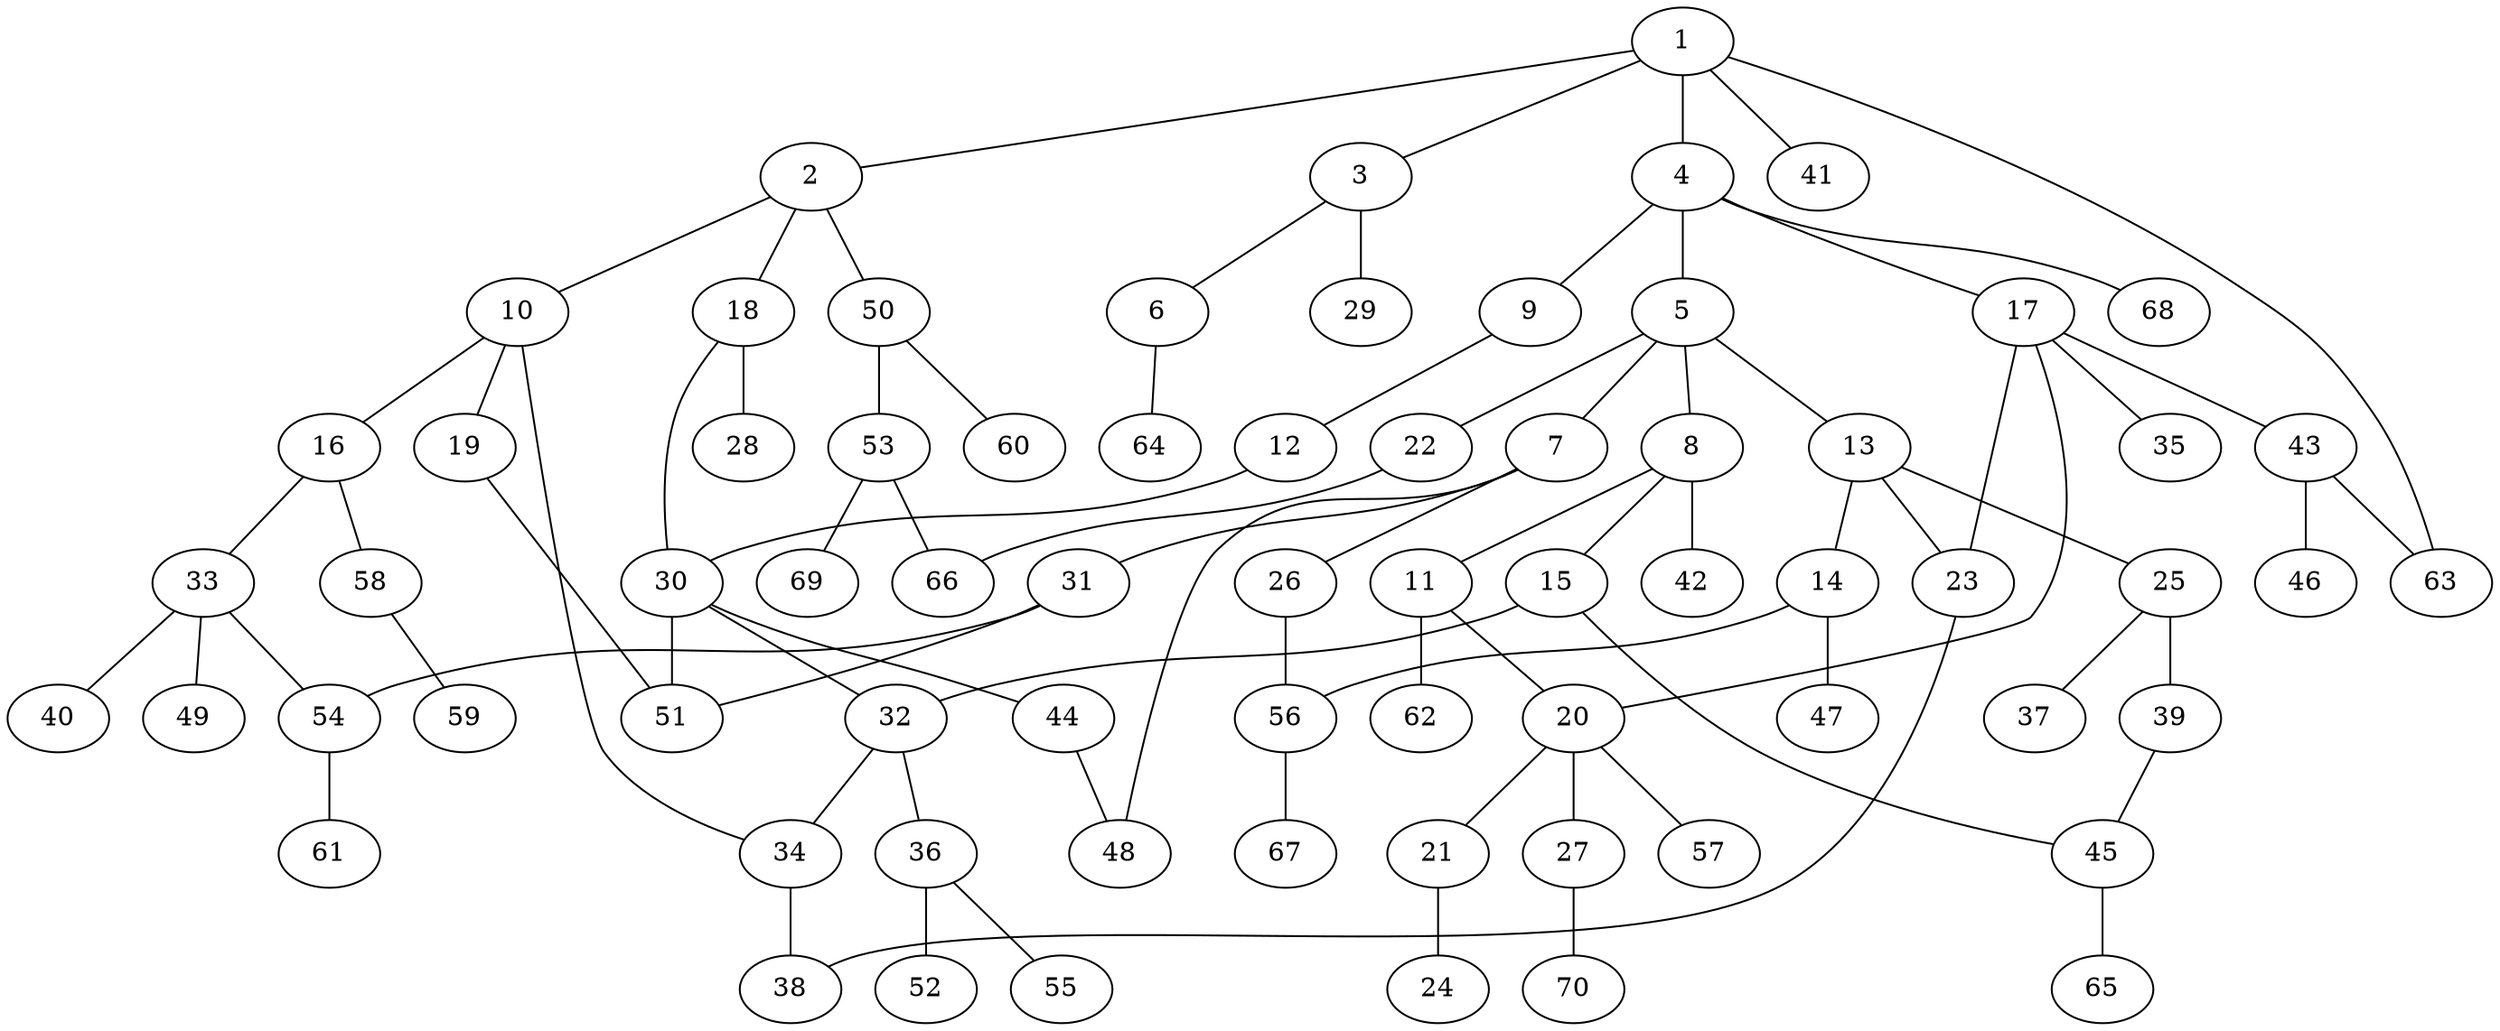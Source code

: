 graph graphname {1--2
1--3
1--4
1--41
1--63
2--10
2--18
2--50
3--6
3--29
4--5
4--9
4--17
4--68
5--7
5--8
5--13
5--22
6--64
7--26
7--31
7--48
8--11
8--15
8--42
9--12
10--16
10--19
10--34
11--20
11--62
12--30
13--14
13--23
13--25
14--47
14--56
15--32
15--45
16--33
16--58
17--20
17--23
17--35
17--43
18--28
18--30
19--51
20--21
20--27
20--57
21--24
22--66
23--38
25--37
25--39
26--56
27--70
30--32
30--44
30--51
31--51
31--54
32--34
32--36
33--40
33--49
33--54
34--38
36--52
36--55
39--45
43--46
43--63
44--48
45--65
50--53
50--60
53--66
53--69
54--61
56--67
58--59
}